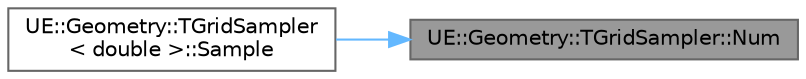digraph "UE::Geometry::TGridSampler::Num"
{
 // INTERACTIVE_SVG=YES
 // LATEX_PDF_SIZE
  bgcolor="transparent";
  edge [fontname=Helvetica,fontsize=10,labelfontname=Helvetica,labelfontsize=10];
  node [fontname=Helvetica,fontsize=10,shape=box,height=0.2,width=0.4];
  rankdir="RL";
  Node1 [id="Node000001",label="UE::Geometry::TGridSampler::Num",height=0.2,width=0.4,color="gray40", fillcolor="grey60", style="filled", fontcolor="black",tooltip=" "];
  Node1 -> Node2 [id="edge1_Node000001_Node000002",dir="back",color="steelblue1",style="solid",tooltip=" "];
  Node2 [id="Node000002",label="UE::Geometry::TGridSampler\l\< double \>::Sample",height=0.2,width=0.4,color="grey40", fillcolor="white", style="filled",URL="$d3/dc3/classUE_1_1Geometry_1_1TGridSampler.html#aaaf29a67af58a308f0e8edd092150e07",tooltip=" "];
}

